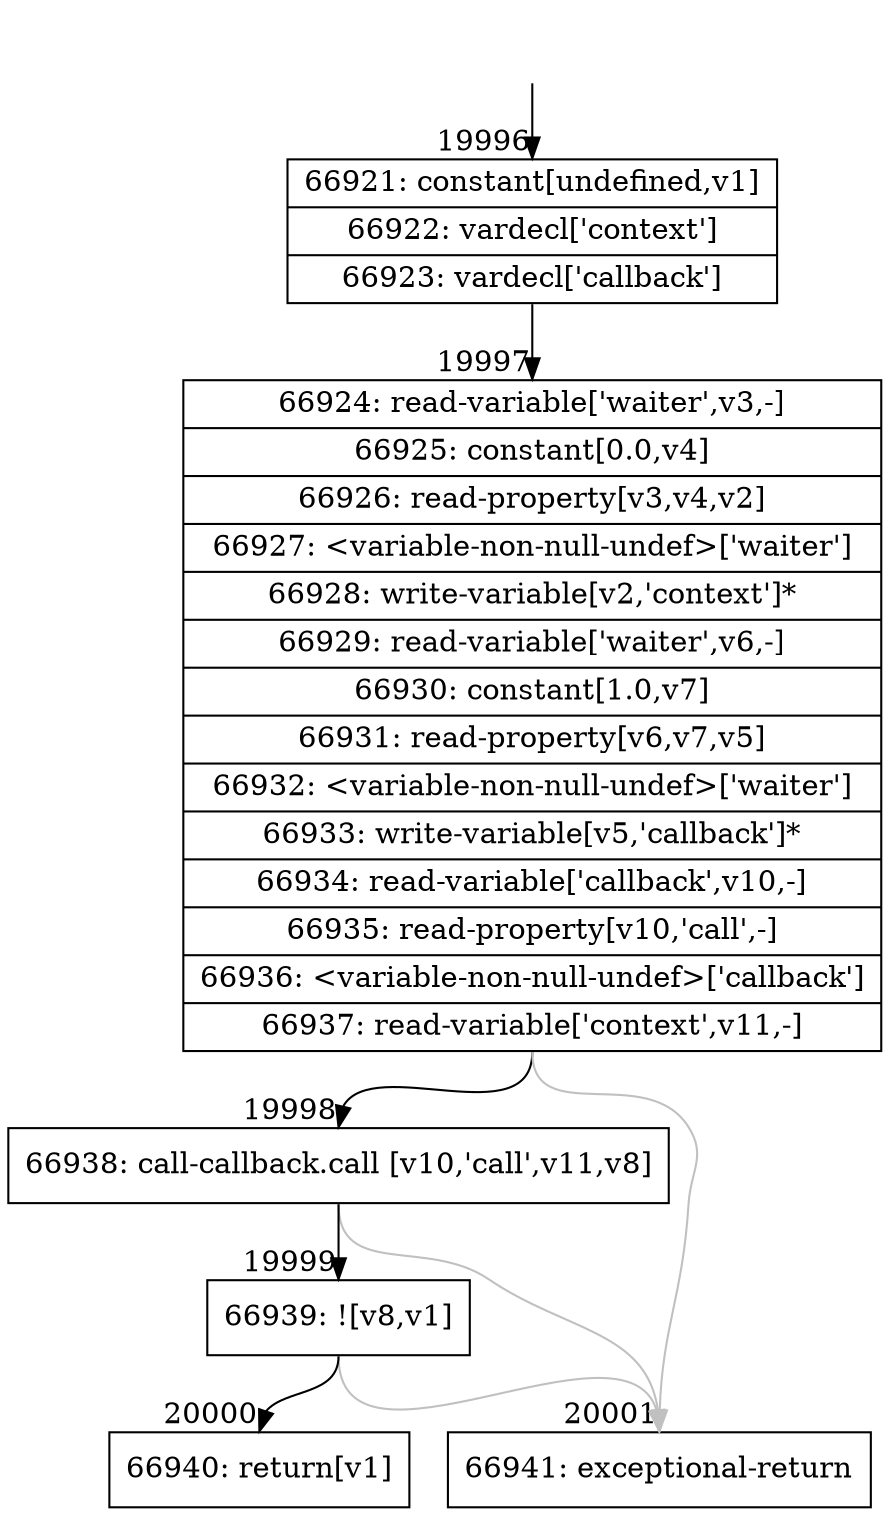 digraph {
rankdir="TD"
BB_entry1738[shape=none,label=""];
BB_entry1738 -> BB19996 [tailport=s, headport=n, headlabel="    19996"]
BB19996 [shape=record label="{66921: constant[undefined,v1]|66922: vardecl['context']|66923: vardecl['callback']}" ] 
BB19996 -> BB19997 [tailport=s, headport=n, headlabel="      19997"]
BB19997 [shape=record label="{66924: read-variable['waiter',v3,-]|66925: constant[0.0,v4]|66926: read-property[v3,v4,v2]|66927: \<variable-non-null-undef\>['waiter']|66928: write-variable[v2,'context']*|66929: read-variable['waiter',v6,-]|66930: constant[1.0,v7]|66931: read-property[v6,v7,v5]|66932: \<variable-non-null-undef\>['waiter']|66933: write-variable[v5,'callback']*|66934: read-variable['callback',v10,-]|66935: read-property[v10,'call',-]|66936: \<variable-non-null-undef\>['callback']|66937: read-variable['context',v11,-]}" ] 
BB19997 -> BB19998 [tailport=s, headport=n, headlabel="      19998"]
BB19997 -> BB20001 [tailport=s, headport=n, color=gray, headlabel="      20001"]
BB19998 [shape=record label="{66938: call-callback.call [v10,'call',v11,v8]}" ] 
BB19998 -> BB19999 [tailport=s, headport=n, headlabel="      19999"]
BB19998 -> BB20001 [tailport=s, headport=n, color=gray]
BB19999 [shape=record label="{66939: ![v8,v1]}" ] 
BB19999 -> BB20000 [tailport=s, headport=n, headlabel="      20000"]
BB19999 -> BB20001 [tailport=s, headport=n, color=gray]
BB20000 [shape=record label="{66940: return[v1]}" ] 
BB20001 [shape=record label="{66941: exceptional-return}" ] 
//#$~ 37324
}
